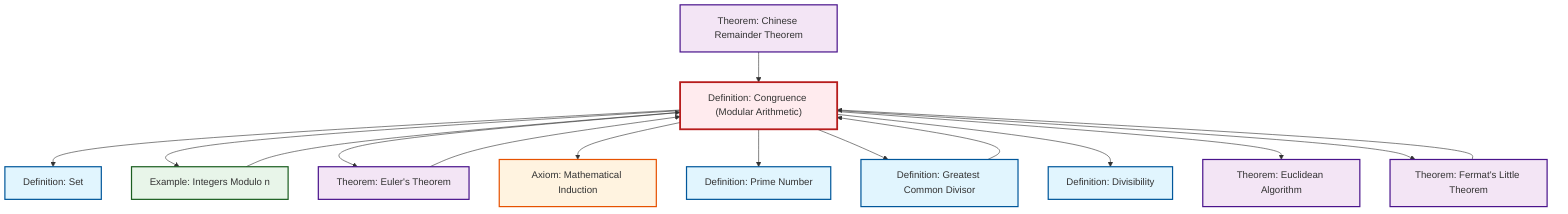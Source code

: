 graph TD
    classDef definition fill:#e1f5fe,stroke:#01579b,stroke-width:2px
    classDef theorem fill:#f3e5f5,stroke:#4a148c,stroke-width:2px
    classDef axiom fill:#fff3e0,stroke:#e65100,stroke-width:2px
    classDef example fill:#e8f5e9,stroke:#1b5e20,stroke-width:2px
    classDef current fill:#ffebee,stroke:#b71c1c,stroke-width:3px
    def-set["Definition: Set"]:::definition
    def-congruence["Definition: Congruence (Modular Arithmetic)"]:::definition
    ax-induction["Axiom: Mathematical Induction"]:::axiom
    def-divisibility["Definition: Divisibility"]:::definition
    thm-chinese-remainder["Theorem: Chinese Remainder Theorem"]:::theorem
    def-gcd["Definition: Greatest Common Divisor"]:::definition
    thm-euclidean-algorithm["Theorem: Euclidean Algorithm"]:::theorem
    thm-euler["Theorem: Euler's Theorem"]:::theorem
    def-prime["Definition: Prime Number"]:::definition
    thm-fermat-little["Theorem: Fermat's Little Theorem"]:::theorem
    ex-quotient-integers-mod-n["Example: Integers Modulo n"]:::example
    def-congruence --> def-set
    def-congruence --> ex-quotient-integers-mod-n
    def-congruence --> thm-euler
    thm-fermat-little --> def-congruence
    def-congruence --> ax-induction
    def-gcd --> def-congruence
    def-congruence --> def-prime
    def-congruence --> def-gcd
    thm-euler --> def-congruence
    ex-quotient-integers-mod-n --> def-congruence
    thm-chinese-remainder --> def-congruence
    def-congruence --> def-divisibility
    def-congruence --> thm-euclidean-algorithm
    def-congruence --> thm-fermat-little
    class def-congruence current